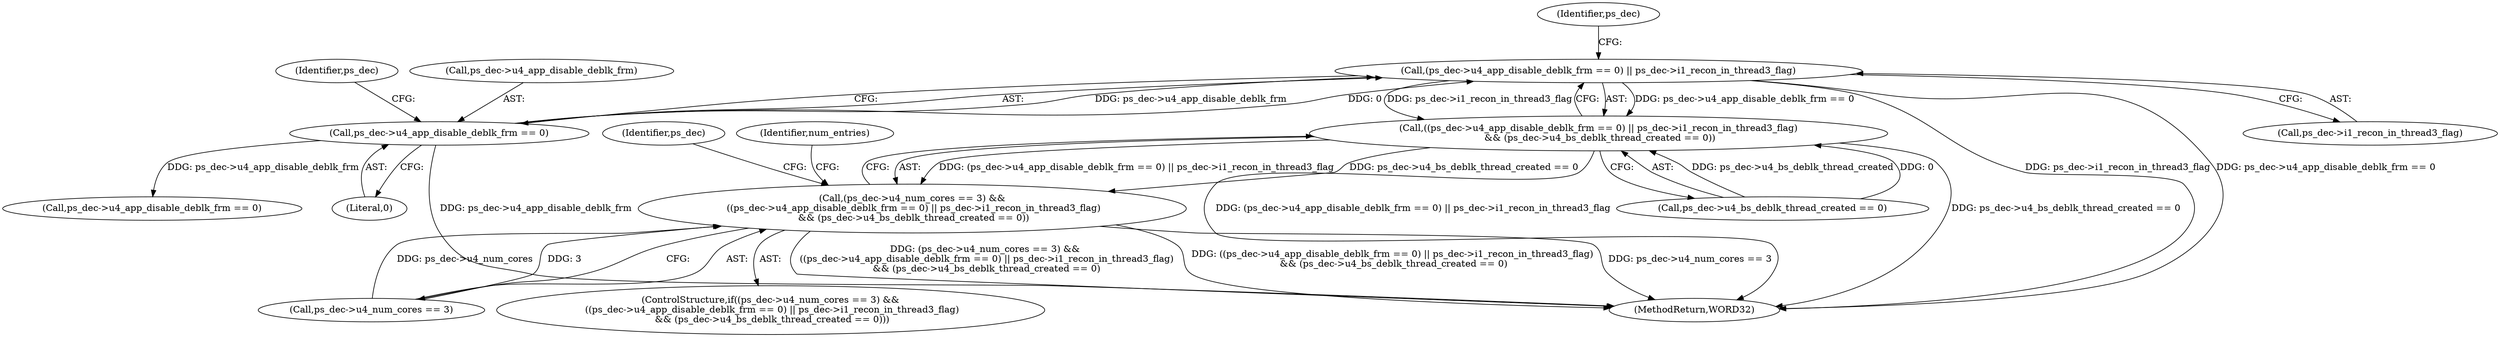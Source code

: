 digraph "0_Android_4a524d3a8ae9aa20c36430008e6bd429443f8f1d_1@pointer" {
"1000428" [label="(Call,(ps_dec->u4_app_disable_deblk_frm == 0) || ps_dec->i1_recon_in_thread3_flag)"];
"1000429" [label="(Call,ps_dec->u4_app_disable_deblk_frm == 0)"];
"1000427" [label="(Call,((ps_dec->u4_app_disable_deblk_frm == 0) || ps_dec->i1_recon_in_thread3_flag)\n && (ps_dec->u4_bs_deblk_thread_created == 0))"];
"1000421" [label="(Call,(ps_dec->u4_num_cores == 3) &&\n ((ps_dec->u4_app_disable_deblk_frm == 0) || ps_dec->i1_recon_in_thread3_flag)\n && (ps_dec->u4_bs_deblk_thread_created == 0))"];
"1000435" [label="(Identifier,ps_dec)"];
"1000430" [label="(Call,ps_dec->u4_app_disable_deblk_frm)"];
"1000428" [label="(Call,(ps_dec->u4_app_disable_deblk_frm == 0) || ps_dec->i1_recon_in_thread3_flag)"];
"1000421" [label="(Call,(ps_dec->u4_num_cores == 3) &&\n ((ps_dec->u4_app_disable_deblk_frm == 0) || ps_dec->i1_recon_in_thread3_flag)\n && (ps_dec->u4_bs_deblk_thread_created == 0))"];
"1000445" [label="(Identifier,ps_dec)"];
"1000434" [label="(Call,ps_dec->i1_recon_in_thread3_flag)"];
"1000433" [label="(Literal,0)"];
"1001284" [label="(MethodReturn,WORD32)"];
"1001002" [label="(Call,ps_dec->u4_app_disable_deblk_frm == 0)"];
"1000429" [label="(Call,ps_dec->u4_app_disable_deblk_frm == 0)"];
"1000427" [label="(Call,((ps_dec->u4_app_disable_deblk_frm == 0) || ps_dec->i1_recon_in_thread3_flag)\n && (ps_dec->u4_bs_deblk_thread_created == 0))"];
"1000439" [label="(Identifier,ps_dec)"];
"1000422" [label="(Call,ps_dec->u4_num_cores == 3)"];
"1000420" [label="(ControlStructure,if((ps_dec->u4_num_cores == 3) &&\n ((ps_dec->u4_app_disable_deblk_frm == 0) || ps_dec->i1_recon_in_thread3_flag)\n && (ps_dec->u4_bs_deblk_thread_created == 0)))"];
"1000727" [label="(Identifier,num_entries)"];
"1000437" [label="(Call,ps_dec->u4_bs_deblk_thread_created == 0)"];
"1000428" -> "1000427"  [label="AST: "];
"1000428" -> "1000429"  [label="CFG: "];
"1000428" -> "1000434"  [label="CFG: "];
"1000429" -> "1000428"  [label="AST: "];
"1000434" -> "1000428"  [label="AST: "];
"1000439" -> "1000428"  [label="CFG: "];
"1000427" -> "1000428"  [label="CFG: "];
"1000428" -> "1001284"  [label="DDG: ps_dec->i1_recon_in_thread3_flag"];
"1000428" -> "1001284"  [label="DDG: ps_dec->u4_app_disable_deblk_frm == 0"];
"1000428" -> "1000427"  [label="DDG: ps_dec->u4_app_disable_deblk_frm == 0"];
"1000428" -> "1000427"  [label="DDG: ps_dec->i1_recon_in_thread3_flag"];
"1000429" -> "1000428"  [label="DDG: ps_dec->u4_app_disable_deblk_frm"];
"1000429" -> "1000428"  [label="DDG: 0"];
"1000429" -> "1000433"  [label="CFG: "];
"1000430" -> "1000429"  [label="AST: "];
"1000433" -> "1000429"  [label="AST: "];
"1000435" -> "1000429"  [label="CFG: "];
"1000429" -> "1001284"  [label="DDG: ps_dec->u4_app_disable_deblk_frm"];
"1000429" -> "1001002"  [label="DDG: ps_dec->u4_app_disable_deblk_frm"];
"1000427" -> "1000421"  [label="AST: "];
"1000427" -> "1000437"  [label="CFG: "];
"1000437" -> "1000427"  [label="AST: "];
"1000421" -> "1000427"  [label="CFG: "];
"1000427" -> "1001284"  [label="DDG: (ps_dec->u4_app_disable_deblk_frm == 0) || ps_dec->i1_recon_in_thread3_flag"];
"1000427" -> "1001284"  [label="DDG: ps_dec->u4_bs_deblk_thread_created == 0"];
"1000427" -> "1000421"  [label="DDG: (ps_dec->u4_app_disable_deblk_frm == 0) || ps_dec->i1_recon_in_thread3_flag"];
"1000427" -> "1000421"  [label="DDG: ps_dec->u4_bs_deblk_thread_created == 0"];
"1000437" -> "1000427"  [label="DDG: ps_dec->u4_bs_deblk_thread_created"];
"1000437" -> "1000427"  [label="DDG: 0"];
"1000421" -> "1000420"  [label="AST: "];
"1000421" -> "1000422"  [label="CFG: "];
"1000422" -> "1000421"  [label="AST: "];
"1000445" -> "1000421"  [label="CFG: "];
"1000727" -> "1000421"  [label="CFG: "];
"1000421" -> "1001284"  [label="DDG: ((ps_dec->u4_app_disable_deblk_frm == 0) || ps_dec->i1_recon_in_thread3_flag)\n && (ps_dec->u4_bs_deblk_thread_created == 0)"];
"1000421" -> "1001284"  [label="DDG: ps_dec->u4_num_cores == 3"];
"1000421" -> "1001284"  [label="DDG: (ps_dec->u4_num_cores == 3) &&\n ((ps_dec->u4_app_disable_deblk_frm == 0) || ps_dec->i1_recon_in_thread3_flag)\n && (ps_dec->u4_bs_deblk_thread_created == 0)"];
"1000422" -> "1000421"  [label="DDG: ps_dec->u4_num_cores"];
"1000422" -> "1000421"  [label="DDG: 3"];
}
